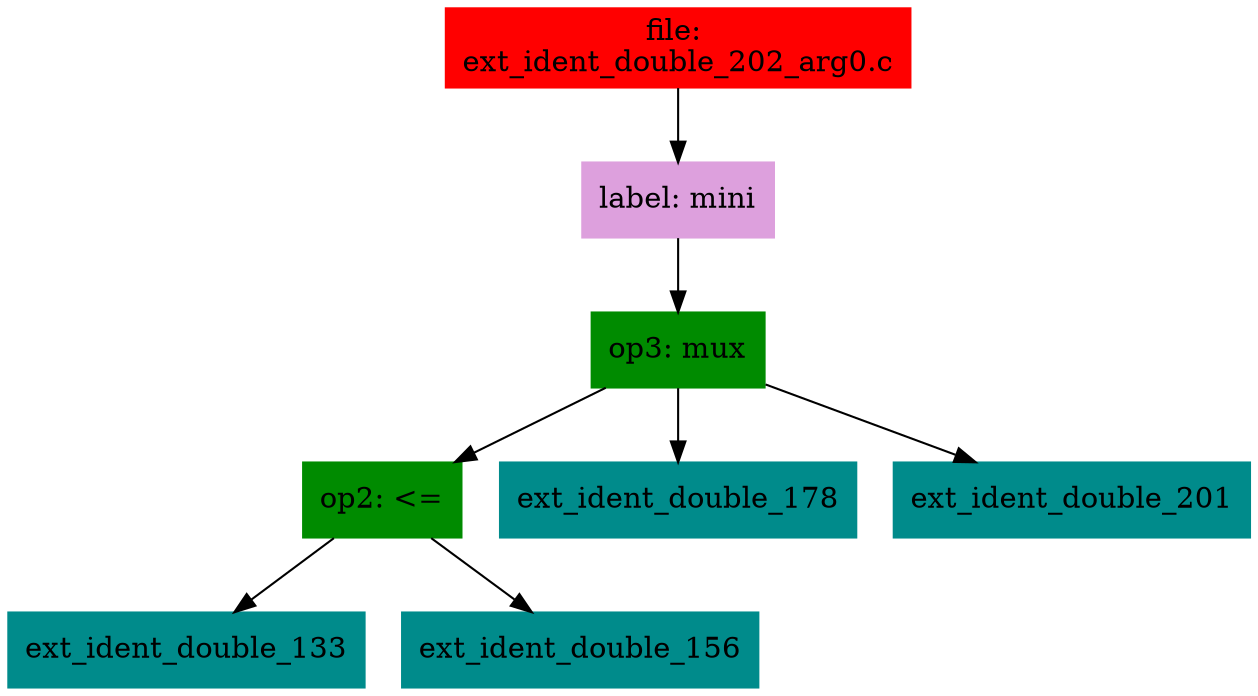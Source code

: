 digraph G {
node [shape=box]

0 [label="file: 
ext_ident_double_202_arg0.c",color=red, style=filled]
1 [label="label: mini",color=plum, style=filled]
0 -> 1
2 [label="op3: mux",color=green4, style=filled]
1 -> 2
3 [label="op2: <=",color=green4, style=filled]
2 -> 3
4 [label="ext_ident_double_133",color=cyan4, style=filled]
3 -> 4
648 [label="ext_ident_double_156",color=cyan4, style=filled]
3 -> 648
1307 [label="ext_ident_double_178",color=cyan4, style=filled]
2 -> 1307
1951 [label="ext_ident_double_201",color=cyan4, style=filled]
2 -> 1951


}

